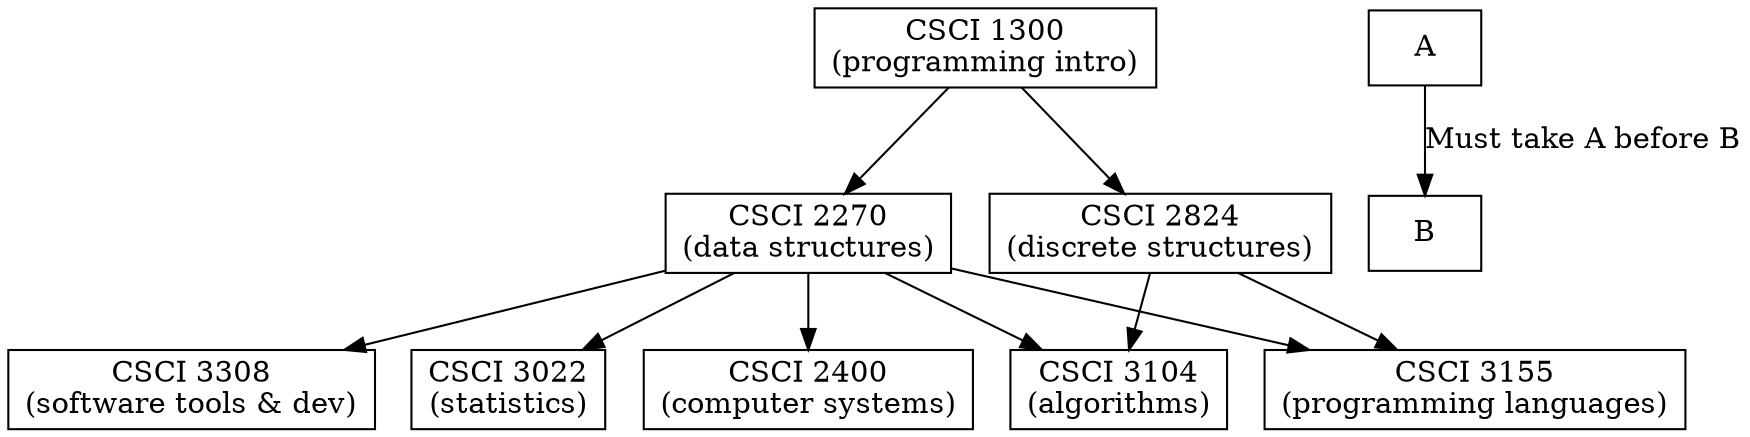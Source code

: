 digraph G {
  node [shape = rectangle];
  CSCI1300 -> CSCI2270;
  CSCI2270 -> CSCI2400;
  CSCI1300 -> CSCI2824;
  CSCI2270 -> CSCI3155;
  CSCI2824 -> CSCI3155;
  CSCI2270 -> CSCI3104;
  CSCI2824 -> CSCI3104;
  CSCI2270 -> CSCI3308;
  CSCI2270 -> CSCI3022;
  A -> B [label = "Must take A before B"];
  CSCI1300 [label = "CSCI 1300\n(programming intro)", URL="https://catalog.colorado.edu/search/?search=CSCI+1300"];
  CSCI2270 [label = "CSCI 2270\n(data structures)", URL="https://catalog.colorado.edu/search/?search=CSCI+2270"];
  CSCI2400 [label = "CSCI 2400\n(computer systems)", URL="https://catalog.colorado.edu/search/?search=CSCI+2400"];
  CSCI3104 [label = "CSCI 3104\n(algorithms)", URL="https://catalog.colorado.edu/search/?search=CSCI+3104"];
  CSCI3308 [label = "CSCI 3308\n(software tools & dev)", URL="https://catalog.colorado.edu/search/?search=CSCI+3308"];
  CSCI3155 [label = "CSCI 3155\n(programming languages)", URL="https://catalog.colorado.edu/search/?search=CSCI+3155"];
  CSCI2824 [label = "CSCI 2824\n(discrete structures)", URL="https://catalog.colorado.edu/search/?search=CSCI+2824"];
  CSCI3022 [label = "CSCI 3022\n(statistics)", URL="https://catalog.colorado.edu/search/?search=CSCI+3022"];
}
